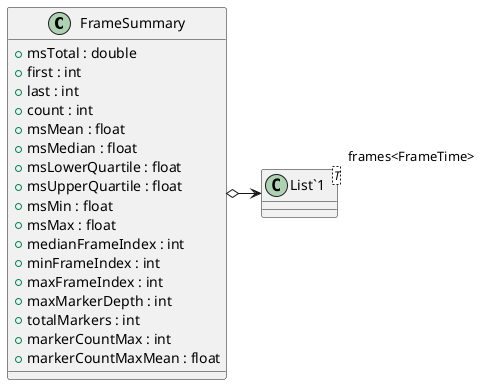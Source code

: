 @startuml
class FrameSummary {
    + msTotal : double
    + first : int
    + last : int
    + count : int
    + msMean : float
    + msMedian : float
    + msLowerQuartile : float
    + msUpperQuartile : float
    + msMin : float
    + msMax : float
    + medianFrameIndex : int
    + minFrameIndex : int
    + maxFrameIndex : int
    + maxMarkerDepth : int
    + totalMarkers : int
    + markerCountMax : int
    + markerCountMaxMean : float
}
class "List`1"<T> {
}
FrameSummary o-> "frames<FrameTime>" "List`1"
@enduml

